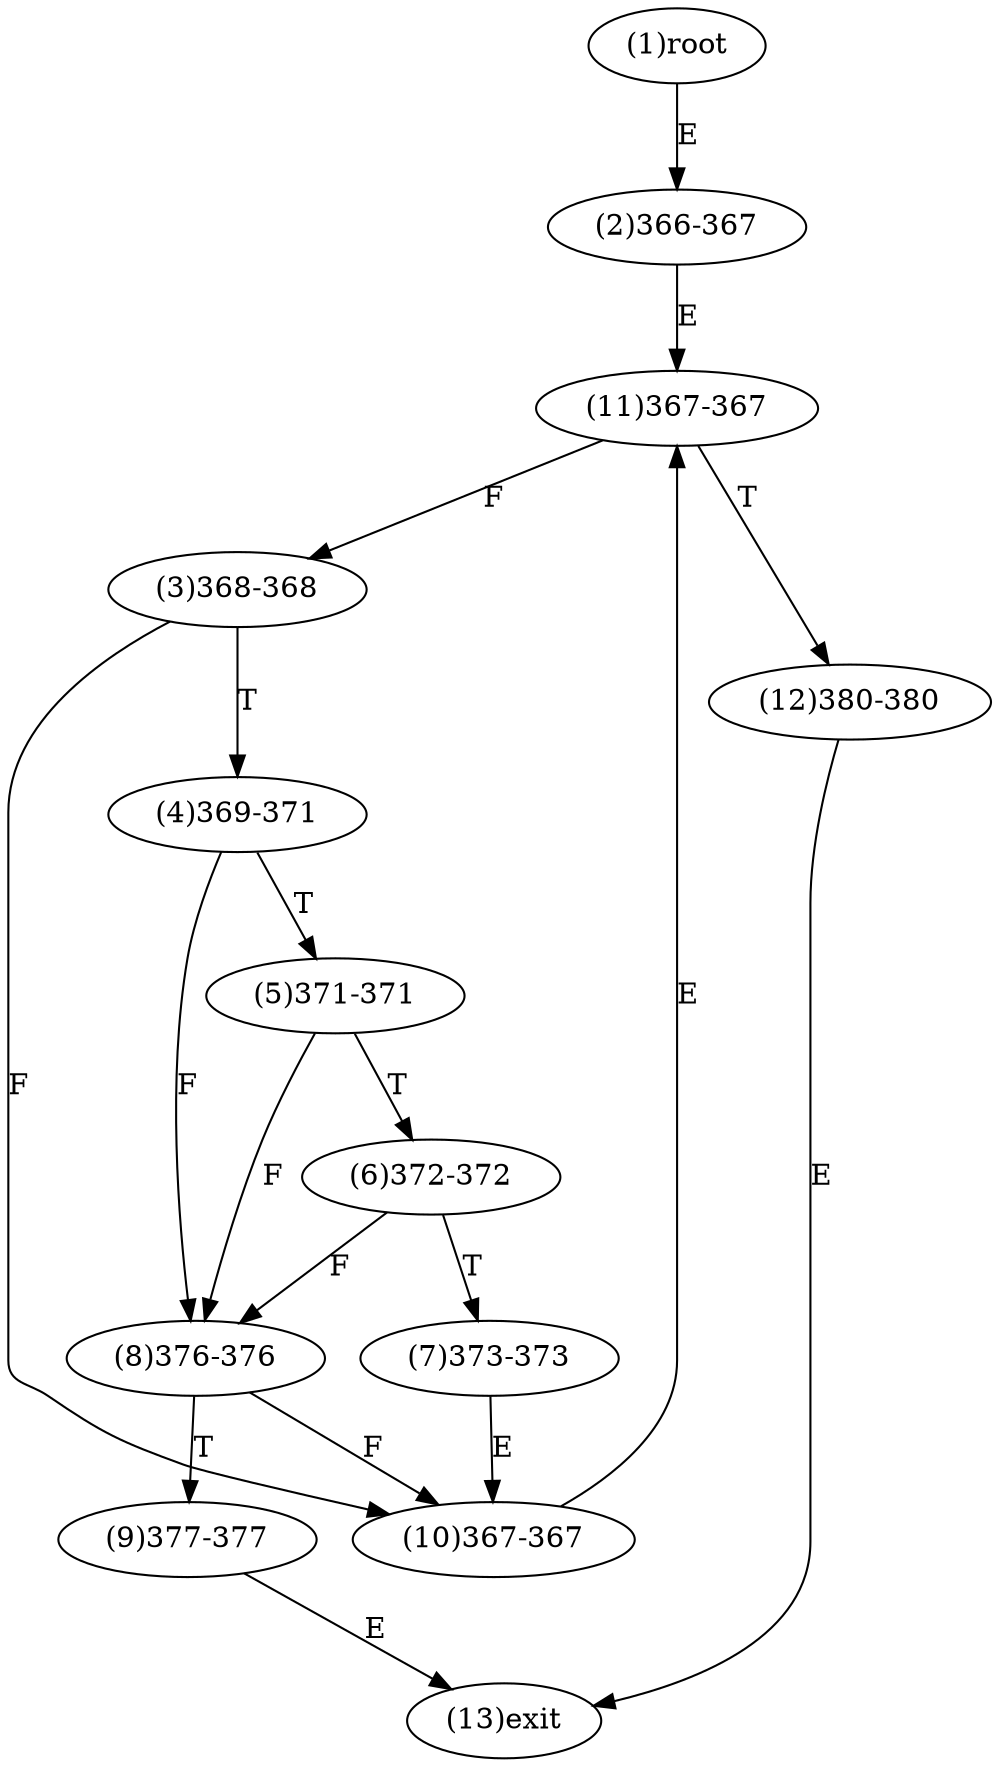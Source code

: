 digraph "" { 
1[ label="(1)root"];
2[ label="(2)366-367"];
3[ label="(3)368-368"];
4[ label="(4)369-371"];
5[ label="(5)371-371"];
6[ label="(6)372-372"];
7[ label="(7)373-373"];
8[ label="(8)376-376"];
9[ label="(9)377-377"];
10[ label="(10)367-367"];
11[ label="(11)367-367"];
12[ label="(12)380-380"];
13[ label="(13)exit"];
1->2[ label="E"];
2->11[ label="E"];
3->10[ label="F"];
3->4[ label="T"];
4->8[ label="F"];
4->5[ label="T"];
5->8[ label="F"];
5->6[ label="T"];
6->8[ label="F"];
6->7[ label="T"];
7->10[ label="E"];
8->10[ label="F"];
8->9[ label="T"];
9->13[ label="E"];
10->11[ label="E"];
11->3[ label="F"];
11->12[ label="T"];
12->13[ label="E"];
}